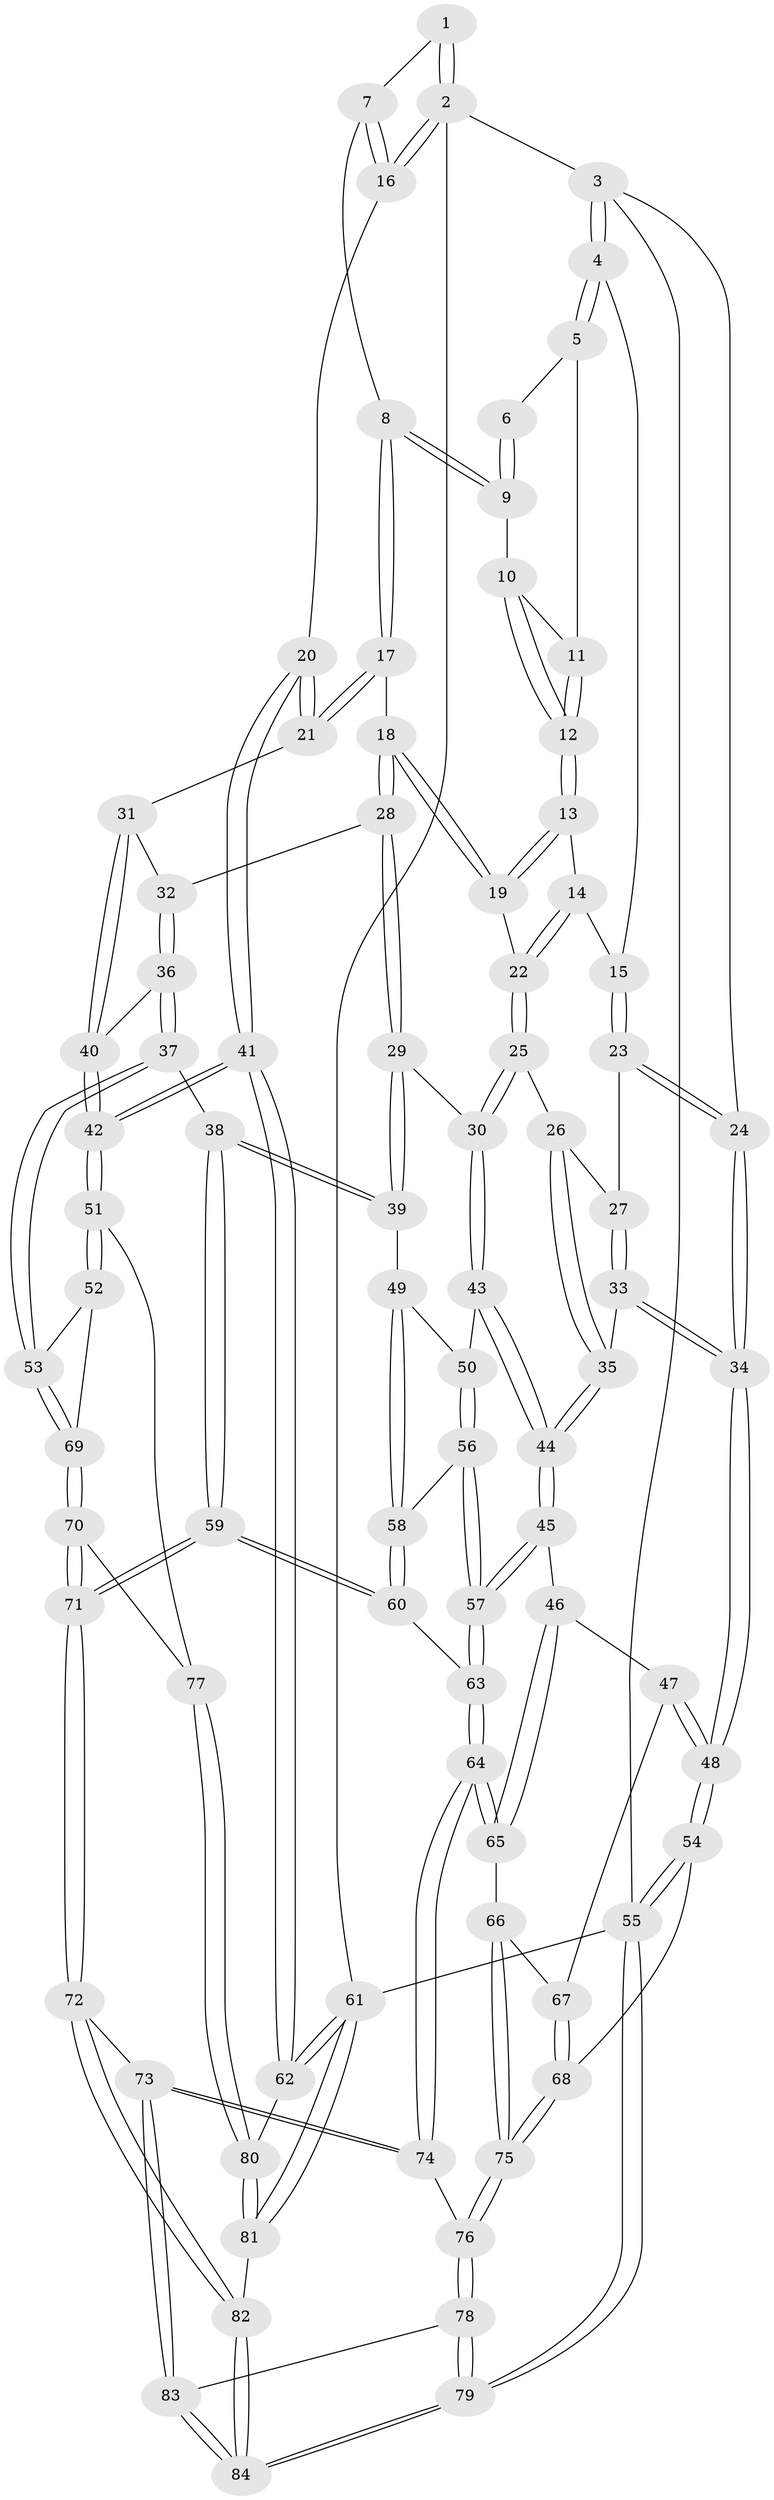 // Generated by graph-tools (version 1.1) at 2025/38/03/09/25 02:38:49]
// undirected, 84 vertices, 207 edges
graph export_dot {
graph [start="1"]
  node [color=gray90,style=filled];
  1 [pos="+0.9007379847362667+0"];
  2 [pos="+1+0"];
  3 [pos="+0+0"];
  4 [pos="+0.42651232544697004+0"];
  5 [pos="+0.7486071279648345+0"];
  6 [pos="+0.8179348603229967+0"];
  7 [pos="+0.9428621302552478+0.05516525489894376"];
  8 [pos="+0.8955554713846469+0.09459707612380838"];
  9 [pos="+0.8872804208334616+0.08805651235151324"];
  10 [pos="+0.845180194752926+0.07740223400576524"];
  11 [pos="+0.7547488312193406+0"];
  12 [pos="+0.7354360934113179+0.09536980637975997"];
  13 [pos="+0.735115729328313+0.09584934105696041"];
  14 [pos="+0.621298219262164+0.09028500352386375"];
  15 [pos="+0.4483326286338008+0"];
  16 [pos="+1+0.008434713889707188"];
  17 [pos="+0.907340912275425+0.17239135923095242"];
  18 [pos="+0.7789529546994957+0.22654849815748515"];
  19 [pos="+0.7541300553236856+0.18328918366589309"];
  20 [pos="+1+0.25487008189491733"];
  21 [pos="+1+0.2575569721119021"];
  22 [pos="+0.6259840608358477+0.1808717027099262"];
  23 [pos="+0.41602226173581286+0.10652365497153093"];
  24 [pos="+0+0.17384253107211248"];
  25 [pos="+0.5576051491873848+0.31387464077449473"];
  26 [pos="+0.4536506428334892+0.2468010255066396"];
  27 [pos="+0.41714075798082145+0.18114390797336857"];
  28 [pos="+0.756528981698816+0.3013019484517074"];
  29 [pos="+0.6156385717691191+0.365338985608014"];
  30 [pos="+0.5623493252570936+0.3200596268338553"];
  31 [pos="+0.9425081195400743+0.3359835953792799"];
  32 [pos="+0.7943380033212484+0.32764771208750204"];
  33 [pos="+0.1169191870280223+0.30579140339282596"];
  34 [pos="+0+0.2876752843718839"];
  35 [pos="+0.31979022147339414+0.4144912062793239"];
  36 [pos="+0.8418054966325564+0.4725982410105539"];
  37 [pos="+0.7874490912283397+0.5533618214893392"];
  38 [pos="+0.6888559125623248+0.5306770425540366"];
  39 [pos="+0.6204259694521548+0.44653746633349023"];
  40 [pos="+0.9179264896435346+0.449962616614245"];
  41 [pos="+1+0.6359646527791222"];
  42 [pos="+1+0.6318006562610168"];
  43 [pos="+0.37744309544028715+0.48176470191224685"];
  44 [pos="+0.34341728874932875+0.4778000476649097"];
  45 [pos="+0.3264488034809268+0.5060278088228175"];
  46 [pos="+0.3040105225176553+0.5253358380648178"];
  47 [pos="+0.26350164974671675+0.5433888551894637"];
  48 [pos="+0+0.44792828202429"];
  49 [pos="+0.576010195130396+0.4778607278699078"];
  50 [pos="+0.38899551436674706+0.487407678727006"];
  51 [pos="+1+0.6426331284138092"];
  52 [pos="+1+0.6377728414344409"];
  53 [pos="+0.7910588464533338+0.5584436225046431"];
  54 [pos="+0+0.5632940640680314"];
  55 [pos="+0+1"];
  56 [pos="+0.4463971949168883+0.5580932138715342"];
  57 [pos="+0.3905181112824403+0.6183034762102656"];
  58 [pos="+0.5002954767928239+0.5867488676575332"];
  59 [pos="+0.6063163402154684+0.7031677333002896"];
  60 [pos="+0.5048617765616185+0.6429208149718557"];
  61 [pos="+1+1"];
  62 [pos="+1+0.7880673760698765"];
  63 [pos="+0.39830960969057533+0.6926102063621342"];
  64 [pos="+0.36573046397159464+0.7321781608366433"];
  65 [pos="+0.33973537004429083+0.717050574719116"];
  66 [pos="+0.32274358501231754+0.712317148970519"];
  67 [pos="+0.24429658608551127+0.6024530913998233"];
  68 [pos="+0.10436940754550217+0.7061349616240312"];
  69 [pos="+0.7942538399490404+0.7248882412116296"];
  70 [pos="+0.775961994429049+0.7691939356171682"];
  71 [pos="+0.6407722599122316+0.8194783425546893"];
  72 [pos="+0.6221760090238108+0.8549775415986757"];
  73 [pos="+0.4007648800386275+0.8551230115370089"];
  74 [pos="+0.38290910542614126+0.8142009356731448"];
  75 [pos="+0.11690850149191889+0.7219551376468105"];
  76 [pos="+0.1346793871938447+0.7969331338872918"];
  77 [pos="+0.8647737631742269+0.8209558235619695"];
  78 [pos="+0.13384978239023174+0.8848902542677003"];
  79 [pos="+0+1"];
  80 [pos="+0.9009565002540681+0.9004599073547861"];
  81 [pos="+0.8125329523504077+1"];
  82 [pos="+0.7180567416175598+1"];
  83 [pos="+0.3481279275042646+0.9402302956808787"];
  84 [pos="+0.3496258330274285+1"];
  1 -- 2;
  1 -- 2;
  1 -- 7;
  2 -- 3;
  2 -- 16;
  2 -- 16;
  2 -- 61;
  3 -- 4;
  3 -- 4;
  3 -- 24;
  3 -- 55;
  4 -- 5;
  4 -- 5;
  4 -- 15;
  5 -- 6;
  5 -- 11;
  6 -- 9;
  6 -- 9;
  7 -- 8;
  7 -- 16;
  7 -- 16;
  8 -- 9;
  8 -- 9;
  8 -- 17;
  8 -- 17;
  9 -- 10;
  10 -- 11;
  10 -- 12;
  10 -- 12;
  11 -- 12;
  11 -- 12;
  12 -- 13;
  12 -- 13;
  13 -- 14;
  13 -- 19;
  13 -- 19;
  14 -- 15;
  14 -- 22;
  14 -- 22;
  15 -- 23;
  15 -- 23;
  16 -- 20;
  17 -- 18;
  17 -- 21;
  17 -- 21;
  18 -- 19;
  18 -- 19;
  18 -- 28;
  18 -- 28;
  19 -- 22;
  20 -- 21;
  20 -- 21;
  20 -- 41;
  20 -- 41;
  21 -- 31;
  22 -- 25;
  22 -- 25;
  23 -- 24;
  23 -- 24;
  23 -- 27;
  24 -- 34;
  24 -- 34;
  25 -- 26;
  25 -- 30;
  25 -- 30;
  26 -- 27;
  26 -- 35;
  26 -- 35;
  27 -- 33;
  27 -- 33;
  28 -- 29;
  28 -- 29;
  28 -- 32;
  29 -- 30;
  29 -- 39;
  29 -- 39;
  30 -- 43;
  30 -- 43;
  31 -- 32;
  31 -- 40;
  31 -- 40;
  32 -- 36;
  32 -- 36;
  33 -- 34;
  33 -- 34;
  33 -- 35;
  34 -- 48;
  34 -- 48;
  35 -- 44;
  35 -- 44;
  36 -- 37;
  36 -- 37;
  36 -- 40;
  37 -- 38;
  37 -- 53;
  37 -- 53;
  38 -- 39;
  38 -- 39;
  38 -- 59;
  38 -- 59;
  39 -- 49;
  40 -- 42;
  40 -- 42;
  41 -- 42;
  41 -- 42;
  41 -- 62;
  41 -- 62;
  42 -- 51;
  42 -- 51;
  43 -- 44;
  43 -- 44;
  43 -- 50;
  44 -- 45;
  44 -- 45;
  45 -- 46;
  45 -- 57;
  45 -- 57;
  46 -- 47;
  46 -- 65;
  46 -- 65;
  47 -- 48;
  47 -- 48;
  47 -- 67;
  48 -- 54;
  48 -- 54;
  49 -- 50;
  49 -- 58;
  49 -- 58;
  50 -- 56;
  50 -- 56;
  51 -- 52;
  51 -- 52;
  51 -- 77;
  52 -- 53;
  52 -- 69;
  53 -- 69;
  53 -- 69;
  54 -- 55;
  54 -- 55;
  54 -- 68;
  55 -- 79;
  55 -- 79;
  55 -- 61;
  56 -- 57;
  56 -- 57;
  56 -- 58;
  57 -- 63;
  57 -- 63;
  58 -- 60;
  58 -- 60;
  59 -- 60;
  59 -- 60;
  59 -- 71;
  59 -- 71;
  60 -- 63;
  61 -- 62;
  61 -- 62;
  61 -- 81;
  61 -- 81;
  62 -- 80;
  63 -- 64;
  63 -- 64;
  64 -- 65;
  64 -- 65;
  64 -- 74;
  64 -- 74;
  65 -- 66;
  66 -- 67;
  66 -- 75;
  66 -- 75;
  67 -- 68;
  67 -- 68;
  68 -- 75;
  68 -- 75;
  69 -- 70;
  69 -- 70;
  70 -- 71;
  70 -- 71;
  70 -- 77;
  71 -- 72;
  71 -- 72;
  72 -- 73;
  72 -- 82;
  72 -- 82;
  73 -- 74;
  73 -- 74;
  73 -- 83;
  73 -- 83;
  74 -- 76;
  75 -- 76;
  75 -- 76;
  76 -- 78;
  76 -- 78;
  77 -- 80;
  77 -- 80;
  78 -- 79;
  78 -- 79;
  78 -- 83;
  79 -- 84;
  79 -- 84;
  80 -- 81;
  80 -- 81;
  81 -- 82;
  82 -- 84;
  82 -- 84;
  83 -- 84;
  83 -- 84;
}
